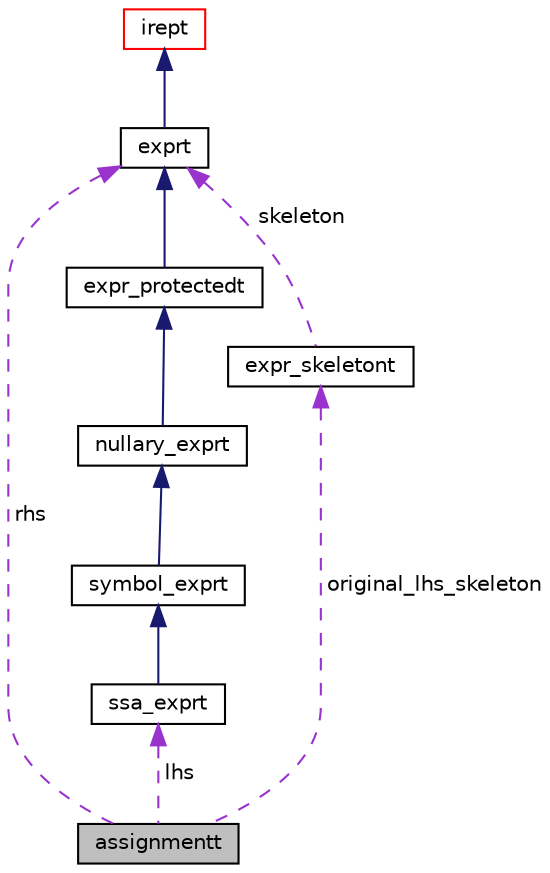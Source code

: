 digraph "assignmentt"
{
 // LATEX_PDF_SIZE
  bgcolor="transparent";
  edge [fontname="Helvetica",fontsize="10",labelfontname="Helvetica",labelfontsize="10"];
  node [fontname="Helvetica",fontsize="10",shape=record];
  Node1 [label="assignmentt",height=0.2,width=0.4,color="black", fillcolor="grey75", style="filled", fontcolor="black",tooltip="Assignment from the rhs value to the lhs variable."];
  Node2 -> Node1 [dir="back",color="darkorchid3",fontsize="10",style="dashed",label=" lhs" ,fontname="Helvetica"];
  Node2 [label="ssa_exprt",height=0.2,width=0.4,color="black",URL="$classssa__exprt.html",tooltip="Expression providing an SSA-renamed symbol of expressions."];
  Node3 -> Node2 [dir="back",color="midnightblue",fontsize="10",style="solid",fontname="Helvetica"];
  Node3 [label="symbol_exprt",height=0.2,width=0.4,color="black",URL="$classsymbol__exprt.html",tooltip="Expression to hold a symbol (variable)"];
  Node4 -> Node3 [dir="back",color="midnightblue",fontsize="10",style="solid",fontname="Helvetica"];
  Node4 [label="nullary_exprt",height=0.2,width=0.4,color="black",URL="$classnullary__exprt.html",tooltip="An expression without operands."];
  Node5 -> Node4 [dir="back",color="midnightblue",fontsize="10",style="solid",fontname="Helvetica"];
  Node5 [label="expr_protectedt",height=0.2,width=0.4,color="black",URL="$classexpr__protectedt.html",tooltip="Base class for all expressions."];
  Node6 -> Node5 [dir="back",color="midnightblue",fontsize="10",style="solid",fontname="Helvetica"];
  Node6 [label="exprt",height=0.2,width=0.4,color="black",URL="$classexprt.html",tooltip="Base class for all expressions."];
  Node7 -> Node6 [dir="back",color="midnightblue",fontsize="10",style="solid",fontname="Helvetica"];
  Node7 [label="irept",height=0.2,width=0.4,color="red",URL="$classirept.html",tooltip="There are a large number of kinds of tree structured or tree-like data in CPROVER."];
  Node16 -> Node1 [dir="back",color="darkorchid3",fontsize="10",style="dashed",label=" original_lhs_skeleton" ,fontname="Helvetica"];
  Node16 [label="expr_skeletont",height=0.2,width=0.4,color="black",URL="$classexpr__skeletont.html",tooltip="Expression in which some part is missing and can be substituted for another expression."];
  Node6 -> Node16 [dir="back",color="darkorchid3",fontsize="10",style="dashed",label=" skeleton" ,fontname="Helvetica"];
  Node6 -> Node1 [dir="back",color="darkorchid3",fontsize="10",style="dashed",label=" rhs" ,fontname="Helvetica"];
}
